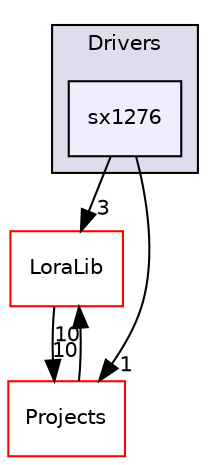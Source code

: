 digraph "Drivers/sx1276" {
  compound=true
  node [ fontsize="10", fontname="Helvetica"];
  edge [ labelfontsize="10", labelfontname="Helvetica"];
  subgraph clusterdir_60925fc218da8ca7908795bf5f624060 {
    graph [ bgcolor="#ddddee", pencolor="black", label="Drivers" fontname="Helvetica", fontsize="10", URL="dir_60925fc218da8ca7908795bf5f624060.html"]
  dir_6d1dae6d472cc0d0e81b75d8b6cae56c [shape=box, label="sx1276", style="filled", fillcolor="#eeeeff", pencolor="black", URL="dir_6d1dae6d472cc0d0e81b75d8b6cae56c.html"];
  }
  dir_878635d2ccdb6aa6ab3ba685c8bd0903 [shape=box label="LoraLib" fillcolor="white" style="filled" color="red" URL="dir_878635d2ccdb6aa6ab3ba685c8bd0903.html"];
  dir_7a6499598ddcfcabe96e224cb4a6d834 [shape=box label="Projects" fillcolor="white" style="filled" color="red" URL="dir_7a6499598ddcfcabe96e224cb4a6d834.html"];
  dir_878635d2ccdb6aa6ab3ba685c8bd0903->dir_7a6499598ddcfcabe96e224cb4a6d834 [headlabel="10", labeldistance=1.5 headhref="dir_000003_000013.html"];
  dir_7a6499598ddcfcabe96e224cb4a6d834->dir_878635d2ccdb6aa6ab3ba685c8bd0903 [headlabel="10", labeldistance=1.5 headhref="dir_000013_000003.html"];
  dir_6d1dae6d472cc0d0e81b75d8b6cae56c->dir_878635d2ccdb6aa6ab3ba685c8bd0903 [headlabel="3", labeldistance=1.5 headhref="dir_000001_000003.html"];
  dir_6d1dae6d472cc0d0e81b75d8b6cae56c->dir_7a6499598ddcfcabe96e224cb4a6d834 [headlabel="1", labeldistance=1.5 headhref="dir_000001_000013.html"];
}
